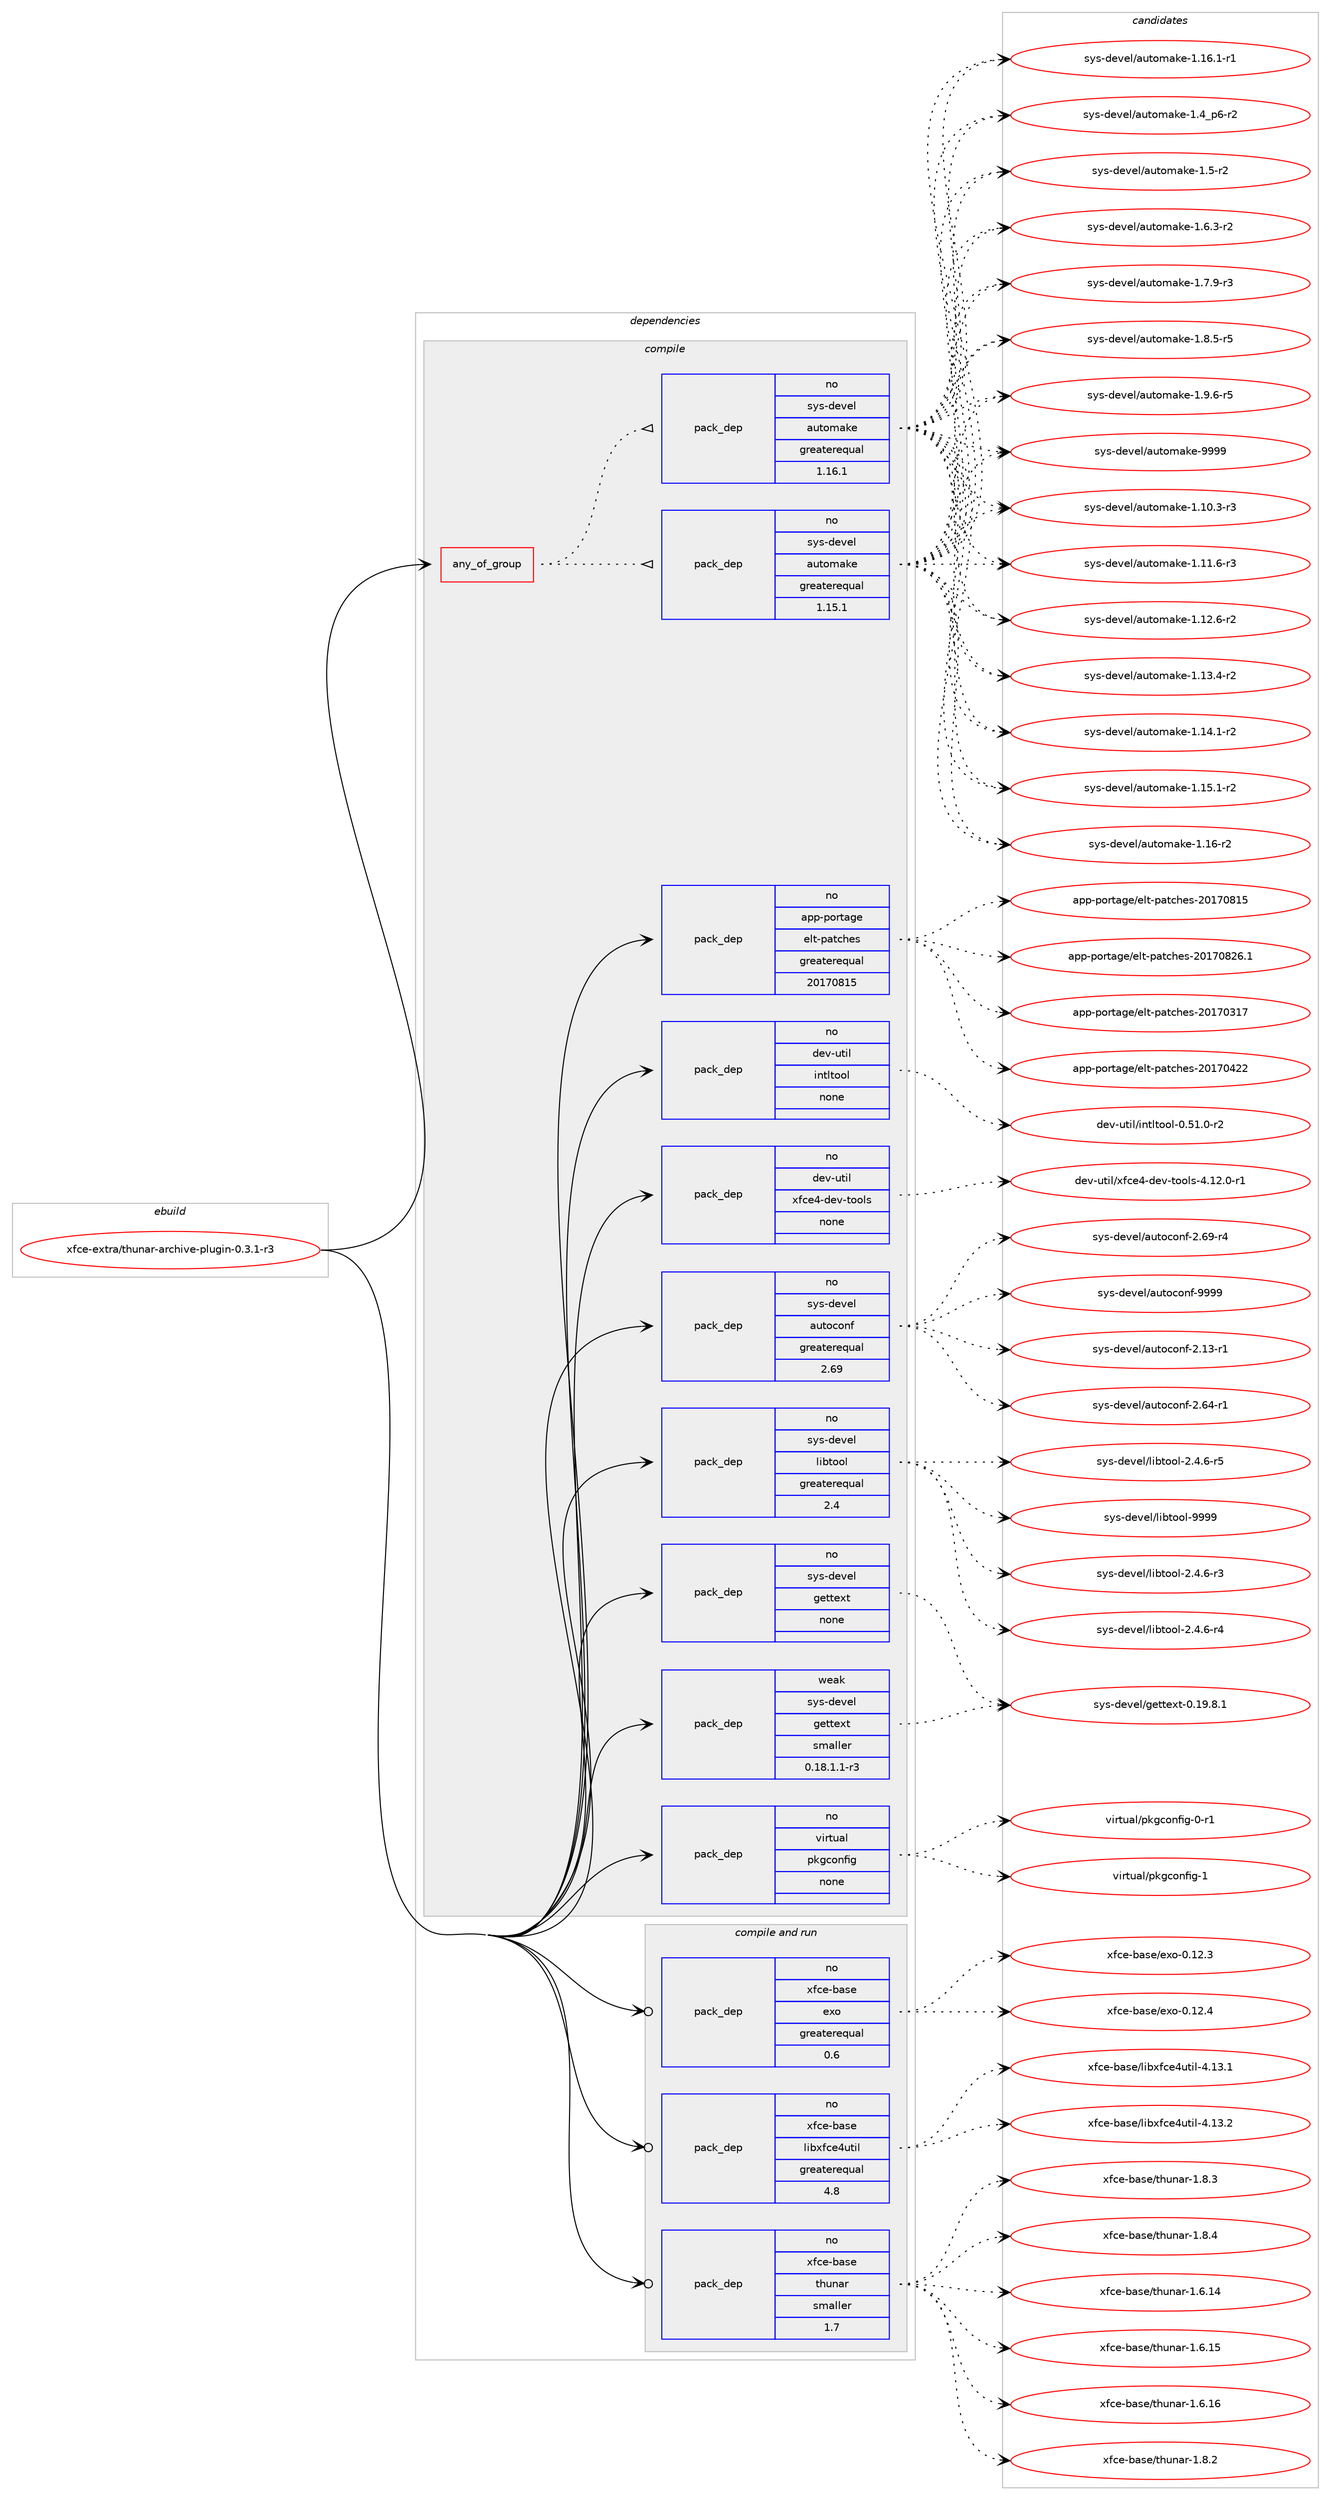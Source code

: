 digraph prolog {

# *************
# Graph options
# *************

newrank=true;
concentrate=true;
compound=true;
graph [rankdir=LR,fontname=Helvetica,fontsize=10,ranksep=1.5];#, ranksep=2.5, nodesep=0.2];
edge  [arrowhead=vee];
node  [fontname=Helvetica,fontsize=10];

# **********
# The ebuild
# **********

subgraph cluster_leftcol {
color=gray;
rank=same;
label=<<i>ebuild</i>>;
id [label="xfce-extra/thunar-archive-plugin-0.3.1-r3", color=red, width=4, href="../xfce-extra/thunar-archive-plugin-0.3.1-r3.svg"];
}

# ****************
# The dependencies
# ****************

subgraph cluster_midcol {
color=gray;
label=<<i>dependencies</i>>;
subgraph cluster_compile {
fillcolor="#eeeeee";
style=filled;
label=<<i>compile</i>>;
subgraph any28914 {
dependency1773193 [label=<<TABLE BORDER="0" CELLBORDER="1" CELLSPACING="0" CELLPADDING="4"><TR><TD CELLPADDING="10">any_of_group</TD></TR></TABLE>>, shape=none, color=red];subgraph pack1275386 {
dependency1773194 [label=<<TABLE BORDER="0" CELLBORDER="1" CELLSPACING="0" CELLPADDING="4" WIDTH="220"><TR><TD ROWSPAN="6" CELLPADDING="30">pack_dep</TD></TR><TR><TD WIDTH="110">no</TD></TR><TR><TD>sys-devel</TD></TR><TR><TD>automake</TD></TR><TR><TD>greaterequal</TD></TR><TR><TD>1.16.1</TD></TR></TABLE>>, shape=none, color=blue];
}
dependency1773193:e -> dependency1773194:w [weight=20,style="dotted",arrowhead="oinv"];
subgraph pack1275387 {
dependency1773195 [label=<<TABLE BORDER="0" CELLBORDER="1" CELLSPACING="0" CELLPADDING="4" WIDTH="220"><TR><TD ROWSPAN="6" CELLPADDING="30">pack_dep</TD></TR><TR><TD WIDTH="110">no</TD></TR><TR><TD>sys-devel</TD></TR><TR><TD>automake</TD></TR><TR><TD>greaterequal</TD></TR><TR><TD>1.15.1</TD></TR></TABLE>>, shape=none, color=blue];
}
dependency1773193:e -> dependency1773195:w [weight=20,style="dotted",arrowhead="oinv"];
}
id:e -> dependency1773193:w [weight=20,style="solid",arrowhead="vee"];
subgraph pack1275388 {
dependency1773196 [label=<<TABLE BORDER="0" CELLBORDER="1" CELLSPACING="0" CELLPADDING="4" WIDTH="220"><TR><TD ROWSPAN="6" CELLPADDING="30">pack_dep</TD></TR><TR><TD WIDTH="110">no</TD></TR><TR><TD>app-portage</TD></TR><TR><TD>elt-patches</TD></TR><TR><TD>greaterequal</TD></TR><TR><TD>20170815</TD></TR></TABLE>>, shape=none, color=blue];
}
id:e -> dependency1773196:w [weight=20,style="solid",arrowhead="vee"];
subgraph pack1275389 {
dependency1773197 [label=<<TABLE BORDER="0" CELLBORDER="1" CELLSPACING="0" CELLPADDING="4" WIDTH="220"><TR><TD ROWSPAN="6" CELLPADDING="30">pack_dep</TD></TR><TR><TD WIDTH="110">no</TD></TR><TR><TD>dev-util</TD></TR><TR><TD>intltool</TD></TR><TR><TD>none</TD></TR><TR><TD></TD></TR></TABLE>>, shape=none, color=blue];
}
id:e -> dependency1773197:w [weight=20,style="solid",arrowhead="vee"];
subgraph pack1275390 {
dependency1773198 [label=<<TABLE BORDER="0" CELLBORDER="1" CELLSPACING="0" CELLPADDING="4" WIDTH="220"><TR><TD ROWSPAN="6" CELLPADDING="30">pack_dep</TD></TR><TR><TD WIDTH="110">no</TD></TR><TR><TD>dev-util</TD></TR><TR><TD>xfce4-dev-tools</TD></TR><TR><TD>none</TD></TR><TR><TD></TD></TR></TABLE>>, shape=none, color=blue];
}
id:e -> dependency1773198:w [weight=20,style="solid",arrowhead="vee"];
subgraph pack1275391 {
dependency1773199 [label=<<TABLE BORDER="0" CELLBORDER="1" CELLSPACING="0" CELLPADDING="4" WIDTH="220"><TR><TD ROWSPAN="6" CELLPADDING="30">pack_dep</TD></TR><TR><TD WIDTH="110">no</TD></TR><TR><TD>sys-devel</TD></TR><TR><TD>autoconf</TD></TR><TR><TD>greaterequal</TD></TR><TR><TD>2.69</TD></TR></TABLE>>, shape=none, color=blue];
}
id:e -> dependency1773199:w [weight=20,style="solid",arrowhead="vee"];
subgraph pack1275392 {
dependency1773200 [label=<<TABLE BORDER="0" CELLBORDER="1" CELLSPACING="0" CELLPADDING="4" WIDTH="220"><TR><TD ROWSPAN="6" CELLPADDING="30">pack_dep</TD></TR><TR><TD WIDTH="110">no</TD></TR><TR><TD>sys-devel</TD></TR><TR><TD>gettext</TD></TR><TR><TD>none</TD></TR><TR><TD></TD></TR></TABLE>>, shape=none, color=blue];
}
id:e -> dependency1773200:w [weight=20,style="solid",arrowhead="vee"];
subgraph pack1275393 {
dependency1773201 [label=<<TABLE BORDER="0" CELLBORDER="1" CELLSPACING="0" CELLPADDING="4" WIDTH="220"><TR><TD ROWSPAN="6" CELLPADDING="30">pack_dep</TD></TR><TR><TD WIDTH="110">no</TD></TR><TR><TD>sys-devel</TD></TR><TR><TD>libtool</TD></TR><TR><TD>greaterequal</TD></TR><TR><TD>2.4</TD></TR></TABLE>>, shape=none, color=blue];
}
id:e -> dependency1773201:w [weight=20,style="solid",arrowhead="vee"];
subgraph pack1275394 {
dependency1773202 [label=<<TABLE BORDER="0" CELLBORDER="1" CELLSPACING="0" CELLPADDING="4" WIDTH="220"><TR><TD ROWSPAN="6" CELLPADDING="30">pack_dep</TD></TR><TR><TD WIDTH="110">no</TD></TR><TR><TD>virtual</TD></TR><TR><TD>pkgconfig</TD></TR><TR><TD>none</TD></TR><TR><TD></TD></TR></TABLE>>, shape=none, color=blue];
}
id:e -> dependency1773202:w [weight=20,style="solid",arrowhead="vee"];
subgraph pack1275395 {
dependency1773203 [label=<<TABLE BORDER="0" CELLBORDER="1" CELLSPACING="0" CELLPADDING="4" WIDTH="220"><TR><TD ROWSPAN="6" CELLPADDING="30">pack_dep</TD></TR><TR><TD WIDTH="110">weak</TD></TR><TR><TD>sys-devel</TD></TR><TR><TD>gettext</TD></TR><TR><TD>smaller</TD></TR><TR><TD>0.18.1.1-r3</TD></TR></TABLE>>, shape=none, color=blue];
}
id:e -> dependency1773203:w [weight=20,style="solid",arrowhead="vee"];
}
subgraph cluster_compileandrun {
fillcolor="#eeeeee";
style=filled;
label=<<i>compile and run</i>>;
subgraph pack1275396 {
dependency1773204 [label=<<TABLE BORDER="0" CELLBORDER="1" CELLSPACING="0" CELLPADDING="4" WIDTH="220"><TR><TD ROWSPAN="6" CELLPADDING="30">pack_dep</TD></TR><TR><TD WIDTH="110">no</TD></TR><TR><TD>xfce-base</TD></TR><TR><TD>exo</TD></TR><TR><TD>greaterequal</TD></TR><TR><TD>0.6</TD></TR></TABLE>>, shape=none, color=blue];
}
id:e -> dependency1773204:w [weight=20,style="solid",arrowhead="odotvee"];
subgraph pack1275397 {
dependency1773205 [label=<<TABLE BORDER="0" CELLBORDER="1" CELLSPACING="0" CELLPADDING="4" WIDTH="220"><TR><TD ROWSPAN="6" CELLPADDING="30">pack_dep</TD></TR><TR><TD WIDTH="110">no</TD></TR><TR><TD>xfce-base</TD></TR><TR><TD>libxfce4util</TD></TR><TR><TD>greaterequal</TD></TR><TR><TD>4.8</TD></TR></TABLE>>, shape=none, color=blue];
}
id:e -> dependency1773205:w [weight=20,style="solid",arrowhead="odotvee"];
subgraph pack1275398 {
dependency1773206 [label=<<TABLE BORDER="0" CELLBORDER="1" CELLSPACING="0" CELLPADDING="4" WIDTH="220"><TR><TD ROWSPAN="6" CELLPADDING="30">pack_dep</TD></TR><TR><TD WIDTH="110">no</TD></TR><TR><TD>xfce-base</TD></TR><TR><TD>thunar</TD></TR><TR><TD>smaller</TD></TR><TR><TD>1.7</TD></TR></TABLE>>, shape=none, color=blue];
}
id:e -> dependency1773206:w [weight=20,style="solid",arrowhead="odotvee"];
}
subgraph cluster_run {
fillcolor="#eeeeee";
style=filled;
label=<<i>run</i>>;
}
}

# **************
# The candidates
# **************

subgraph cluster_choices {
rank=same;
color=gray;
label=<<i>candidates</i>>;

subgraph choice1275386 {
color=black;
nodesep=1;
choice11512111545100101118101108479711711611110997107101454946494846514511451 [label="sys-devel/automake-1.10.3-r3", color=red, width=4,href="../sys-devel/automake-1.10.3-r3.svg"];
choice11512111545100101118101108479711711611110997107101454946494946544511451 [label="sys-devel/automake-1.11.6-r3", color=red, width=4,href="../sys-devel/automake-1.11.6-r3.svg"];
choice11512111545100101118101108479711711611110997107101454946495046544511450 [label="sys-devel/automake-1.12.6-r2", color=red, width=4,href="../sys-devel/automake-1.12.6-r2.svg"];
choice11512111545100101118101108479711711611110997107101454946495146524511450 [label="sys-devel/automake-1.13.4-r2", color=red, width=4,href="../sys-devel/automake-1.13.4-r2.svg"];
choice11512111545100101118101108479711711611110997107101454946495246494511450 [label="sys-devel/automake-1.14.1-r2", color=red, width=4,href="../sys-devel/automake-1.14.1-r2.svg"];
choice11512111545100101118101108479711711611110997107101454946495346494511450 [label="sys-devel/automake-1.15.1-r2", color=red, width=4,href="../sys-devel/automake-1.15.1-r2.svg"];
choice1151211154510010111810110847971171161111099710710145494649544511450 [label="sys-devel/automake-1.16-r2", color=red, width=4,href="../sys-devel/automake-1.16-r2.svg"];
choice11512111545100101118101108479711711611110997107101454946495446494511449 [label="sys-devel/automake-1.16.1-r1", color=red, width=4,href="../sys-devel/automake-1.16.1-r1.svg"];
choice115121115451001011181011084797117116111109971071014549465295112544511450 [label="sys-devel/automake-1.4_p6-r2", color=red, width=4,href="../sys-devel/automake-1.4_p6-r2.svg"];
choice11512111545100101118101108479711711611110997107101454946534511450 [label="sys-devel/automake-1.5-r2", color=red, width=4,href="../sys-devel/automake-1.5-r2.svg"];
choice115121115451001011181011084797117116111109971071014549465446514511450 [label="sys-devel/automake-1.6.3-r2", color=red, width=4,href="../sys-devel/automake-1.6.3-r2.svg"];
choice115121115451001011181011084797117116111109971071014549465546574511451 [label="sys-devel/automake-1.7.9-r3", color=red, width=4,href="../sys-devel/automake-1.7.9-r3.svg"];
choice115121115451001011181011084797117116111109971071014549465646534511453 [label="sys-devel/automake-1.8.5-r5", color=red, width=4,href="../sys-devel/automake-1.8.5-r5.svg"];
choice115121115451001011181011084797117116111109971071014549465746544511453 [label="sys-devel/automake-1.9.6-r5", color=red, width=4,href="../sys-devel/automake-1.9.6-r5.svg"];
choice115121115451001011181011084797117116111109971071014557575757 [label="sys-devel/automake-9999", color=red, width=4,href="../sys-devel/automake-9999.svg"];
dependency1773194:e -> choice11512111545100101118101108479711711611110997107101454946494846514511451:w [style=dotted,weight="100"];
dependency1773194:e -> choice11512111545100101118101108479711711611110997107101454946494946544511451:w [style=dotted,weight="100"];
dependency1773194:e -> choice11512111545100101118101108479711711611110997107101454946495046544511450:w [style=dotted,weight="100"];
dependency1773194:e -> choice11512111545100101118101108479711711611110997107101454946495146524511450:w [style=dotted,weight="100"];
dependency1773194:e -> choice11512111545100101118101108479711711611110997107101454946495246494511450:w [style=dotted,weight="100"];
dependency1773194:e -> choice11512111545100101118101108479711711611110997107101454946495346494511450:w [style=dotted,weight="100"];
dependency1773194:e -> choice1151211154510010111810110847971171161111099710710145494649544511450:w [style=dotted,weight="100"];
dependency1773194:e -> choice11512111545100101118101108479711711611110997107101454946495446494511449:w [style=dotted,weight="100"];
dependency1773194:e -> choice115121115451001011181011084797117116111109971071014549465295112544511450:w [style=dotted,weight="100"];
dependency1773194:e -> choice11512111545100101118101108479711711611110997107101454946534511450:w [style=dotted,weight="100"];
dependency1773194:e -> choice115121115451001011181011084797117116111109971071014549465446514511450:w [style=dotted,weight="100"];
dependency1773194:e -> choice115121115451001011181011084797117116111109971071014549465546574511451:w [style=dotted,weight="100"];
dependency1773194:e -> choice115121115451001011181011084797117116111109971071014549465646534511453:w [style=dotted,weight="100"];
dependency1773194:e -> choice115121115451001011181011084797117116111109971071014549465746544511453:w [style=dotted,weight="100"];
dependency1773194:e -> choice115121115451001011181011084797117116111109971071014557575757:w [style=dotted,weight="100"];
}
subgraph choice1275387 {
color=black;
nodesep=1;
choice11512111545100101118101108479711711611110997107101454946494846514511451 [label="sys-devel/automake-1.10.3-r3", color=red, width=4,href="../sys-devel/automake-1.10.3-r3.svg"];
choice11512111545100101118101108479711711611110997107101454946494946544511451 [label="sys-devel/automake-1.11.6-r3", color=red, width=4,href="../sys-devel/automake-1.11.6-r3.svg"];
choice11512111545100101118101108479711711611110997107101454946495046544511450 [label="sys-devel/automake-1.12.6-r2", color=red, width=4,href="../sys-devel/automake-1.12.6-r2.svg"];
choice11512111545100101118101108479711711611110997107101454946495146524511450 [label="sys-devel/automake-1.13.4-r2", color=red, width=4,href="../sys-devel/automake-1.13.4-r2.svg"];
choice11512111545100101118101108479711711611110997107101454946495246494511450 [label="sys-devel/automake-1.14.1-r2", color=red, width=4,href="../sys-devel/automake-1.14.1-r2.svg"];
choice11512111545100101118101108479711711611110997107101454946495346494511450 [label="sys-devel/automake-1.15.1-r2", color=red, width=4,href="../sys-devel/automake-1.15.1-r2.svg"];
choice1151211154510010111810110847971171161111099710710145494649544511450 [label="sys-devel/automake-1.16-r2", color=red, width=4,href="../sys-devel/automake-1.16-r2.svg"];
choice11512111545100101118101108479711711611110997107101454946495446494511449 [label="sys-devel/automake-1.16.1-r1", color=red, width=4,href="../sys-devel/automake-1.16.1-r1.svg"];
choice115121115451001011181011084797117116111109971071014549465295112544511450 [label="sys-devel/automake-1.4_p6-r2", color=red, width=4,href="../sys-devel/automake-1.4_p6-r2.svg"];
choice11512111545100101118101108479711711611110997107101454946534511450 [label="sys-devel/automake-1.5-r2", color=red, width=4,href="../sys-devel/automake-1.5-r2.svg"];
choice115121115451001011181011084797117116111109971071014549465446514511450 [label="sys-devel/automake-1.6.3-r2", color=red, width=4,href="../sys-devel/automake-1.6.3-r2.svg"];
choice115121115451001011181011084797117116111109971071014549465546574511451 [label="sys-devel/automake-1.7.9-r3", color=red, width=4,href="../sys-devel/automake-1.7.9-r3.svg"];
choice115121115451001011181011084797117116111109971071014549465646534511453 [label="sys-devel/automake-1.8.5-r5", color=red, width=4,href="../sys-devel/automake-1.8.5-r5.svg"];
choice115121115451001011181011084797117116111109971071014549465746544511453 [label="sys-devel/automake-1.9.6-r5", color=red, width=4,href="../sys-devel/automake-1.9.6-r5.svg"];
choice115121115451001011181011084797117116111109971071014557575757 [label="sys-devel/automake-9999", color=red, width=4,href="../sys-devel/automake-9999.svg"];
dependency1773195:e -> choice11512111545100101118101108479711711611110997107101454946494846514511451:w [style=dotted,weight="100"];
dependency1773195:e -> choice11512111545100101118101108479711711611110997107101454946494946544511451:w [style=dotted,weight="100"];
dependency1773195:e -> choice11512111545100101118101108479711711611110997107101454946495046544511450:w [style=dotted,weight="100"];
dependency1773195:e -> choice11512111545100101118101108479711711611110997107101454946495146524511450:w [style=dotted,weight="100"];
dependency1773195:e -> choice11512111545100101118101108479711711611110997107101454946495246494511450:w [style=dotted,weight="100"];
dependency1773195:e -> choice11512111545100101118101108479711711611110997107101454946495346494511450:w [style=dotted,weight="100"];
dependency1773195:e -> choice1151211154510010111810110847971171161111099710710145494649544511450:w [style=dotted,weight="100"];
dependency1773195:e -> choice11512111545100101118101108479711711611110997107101454946495446494511449:w [style=dotted,weight="100"];
dependency1773195:e -> choice115121115451001011181011084797117116111109971071014549465295112544511450:w [style=dotted,weight="100"];
dependency1773195:e -> choice11512111545100101118101108479711711611110997107101454946534511450:w [style=dotted,weight="100"];
dependency1773195:e -> choice115121115451001011181011084797117116111109971071014549465446514511450:w [style=dotted,weight="100"];
dependency1773195:e -> choice115121115451001011181011084797117116111109971071014549465546574511451:w [style=dotted,weight="100"];
dependency1773195:e -> choice115121115451001011181011084797117116111109971071014549465646534511453:w [style=dotted,weight="100"];
dependency1773195:e -> choice115121115451001011181011084797117116111109971071014549465746544511453:w [style=dotted,weight="100"];
dependency1773195:e -> choice115121115451001011181011084797117116111109971071014557575757:w [style=dotted,weight="100"];
}
subgraph choice1275388 {
color=black;
nodesep=1;
choice97112112451121111141169710310147101108116451129711699104101115455048495548514955 [label="app-portage/elt-patches-20170317", color=red, width=4,href="../app-portage/elt-patches-20170317.svg"];
choice97112112451121111141169710310147101108116451129711699104101115455048495548525050 [label="app-portage/elt-patches-20170422", color=red, width=4,href="../app-portage/elt-patches-20170422.svg"];
choice97112112451121111141169710310147101108116451129711699104101115455048495548564953 [label="app-portage/elt-patches-20170815", color=red, width=4,href="../app-portage/elt-patches-20170815.svg"];
choice971121124511211111411697103101471011081164511297116991041011154550484955485650544649 [label="app-portage/elt-patches-20170826.1", color=red, width=4,href="../app-portage/elt-patches-20170826.1.svg"];
dependency1773196:e -> choice97112112451121111141169710310147101108116451129711699104101115455048495548514955:w [style=dotted,weight="100"];
dependency1773196:e -> choice97112112451121111141169710310147101108116451129711699104101115455048495548525050:w [style=dotted,weight="100"];
dependency1773196:e -> choice97112112451121111141169710310147101108116451129711699104101115455048495548564953:w [style=dotted,weight="100"];
dependency1773196:e -> choice971121124511211111411697103101471011081164511297116991041011154550484955485650544649:w [style=dotted,weight="100"];
}
subgraph choice1275389 {
color=black;
nodesep=1;
choice1001011184511711610510847105110116108116111111108454846534946484511450 [label="dev-util/intltool-0.51.0-r2", color=red, width=4,href="../dev-util/intltool-0.51.0-r2.svg"];
dependency1773197:e -> choice1001011184511711610510847105110116108116111111108454846534946484511450:w [style=dotted,weight="100"];
}
subgraph choice1275390 {
color=black;
nodesep=1;
choice100101118451171161051084712010299101524510010111845116111111108115455246495046484511449 [label="dev-util/xfce4-dev-tools-4.12.0-r1", color=red, width=4,href="../dev-util/xfce4-dev-tools-4.12.0-r1.svg"];
dependency1773198:e -> choice100101118451171161051084712010299101524510010111845116111111108115455246495046484511449:w [style=dotted,weight="100"];
}
subgraph choice1275391 {
color=black;
nodesep=1;
choice1151211154510010111810110847971171161119911111010245504649514511449 [label="sys-devel/autoconf-2.13-r1", color=red, width=4,href="../sys-devel/autoconf-2.13-r1.svg"];
choice1151211154510010111810110847971171161119911111010245504654524511449 [label="sys-devel/autoconf-2.64-r1", color=red, width=4,href="../sys-devel/autoconf-2.64-r1.svg"];
choice1151211154510010111810110847971171161119911111010245504654574511452 [label="sys-devel/autoconf-2.69-r4", color=red, width=4,href="../sys-devel/autoconf-2.69-r4.svg"];
choice115121115451001011181011084797117116111991111101024557575757 [label="sys-devel/autoconf-9999", color=red, width=4,href="../sys-devel/autoconf-9999.svg"];
dependency1773199:e -> choice1151211154510010111810110847971171161119911111010245504649514511449:w [style=dotted,weight="100"];
dependency1773199:e -> choice1151211154510010111810110847971171161119911111010245504654524511449:w [style=dotted,weight="100"];
dependency1773199:e -> choice1151211154510010111810110847971171161119911111010245504654574511452:w [style=dotted,weight="100"];
dependency1773199:e -> choice115121115451001011181011084797117116111991111101024557575757:w [style=dotted,weight="100"];
}
subgraph choice1275392 {
color=black;
nodesep=1;
choice1151211154510010111810110847103101116116101120116454846495746564649 [label="sys-devel/gettext-0.19.8.1", color=red, width=4,href="../sys-devel/gettext-0.19.8.1.svg"];
dependency1773200:e -> choice1151211154510010111810110847103101116116101120116454846495746564649:w [style=dotted,weight="100"];
}
subgraph choice1275393 {
color=black;
nodesep=1;
choice1151211154510010111810110847108105981161111111084550465246544511451 [label="sys-devel/libtool-2.4.6-r3", color=red, width=4,href="../sys-devel/libtool-2.4.6-r3.svg"];
choice1151211154510010111810110847108105981161111111084550465246544511452 [label="sys-devel/libtool-2.4.6-r4", color=red, width=4,href="../sys-devel/libtool-2.4.6-r4.svg"];
choice1151211154510010111810110847108105981161111111084550465246544511453 [label="sys-devel/libtool-2.4.6-r5", color=red, width=4,href="../sys-devel/libtool-2.4.6-r5.svg"];
choice1151211154510010111810110847108105981161111111084557575757 [label="sys-devel/libtool-9999", color=red, width=4,href="../sys-devel/libtool-9999.svg"];
dependency1773201:e -> choice1151211154510010111810110847108105981161111111084550465246544511451:w [style=dotted,weight="100"];
dependency1773201:e -> choice1151211154510010111810110847108105981161111111084550465246544511452:w [style=dotted,weight="100"];
dependency1773201:e -> choice1151211154510010111810110847108105981161111111084550465246544511453:w [style=dotted,weight="100"];
dependency1773201:e -> choice1151211154510010111810110847108105981161111111084557575757:w [style=dotted,weight="100"];
}
subgraph choice1275394 {
color=black;
nodesep=1;
choice11810511411611797108471121071039911111010210510345484511449 [label="virtual/pkgconfig-0-r1", color=red, width=4,href="../virtual/pkgconfig-0-r1.svg"];
choice1181051141161179710847112107103991111101021051034549 [label="virtual/pkgconfig-1", color=red, width=4,href="../virtual/pkgconfig-1.svg"];
dependency1773202:e -> choice11810511411611797108471121071039911111010210510345484511449:w [style=dotted,weight="100"];
dependency1773202:e -> choice1181051141161179710847112107103991111101021051034549:w [style=dotted,weight="100"];
}
subgraph choice1275395 {
color=black;
nodesep=1;
choice1151211154510010111810110847103101116116101120116454846495746564649 [label="sys-devel/gettext-0.19.8.1", color=red, width=4,href="../sys-devel/gettext-0.19.8.1.svg"];
dependency1773203:e -> choice1151211154510010111810110847103101116116101120116454846495746564649:w [style=dotted,weight="100"];
}
subgraph choice1275396 {
color=black;
nodesep=1;
choice120102991014598971151014710112011145484649504651 [label="xfce-base/exo-0.12.3", color=red, width=4,href="../xfce-base/exo-0.12.3.svg"];
choice120102991014598971151014710112011145484649504652 [label="xfce-base/exo-0.12.4", color=red, width=4,href="../xfce-base/exo-0.12.4.svg"];
dependency1773204:e -> choice120102991014598971151014710112011145484649504651:w [style=dotted,weight="100"];
dependency1773204:e -> choice120102991014598971151014710112011145484649504652:w [style=dotted,weight="100"];
}
subgraph choice1275397 {
color=black;
nodesep=1;
choice120102991014598971151014710810598120102991015211711610510845524649514649 [label="xfce-base/libxfce4util-4.13.1", color=red, width=4,href="../xfce-base/libxfce4util-4.13.1.svg"];
choice120102991014598971151014710810598120102991015211711610510845524649514650 [label="xfce-base/libxfce4util-4.13.2", color=red, width=4,href="../xfce-base/libxfce4util-4.13.2.svg"];
dependency1773205:e -> choice120102991014598971151014710810598120102991015211711610510845524649514649:w [style=dotted,weight="100"];
dependency1773205:e -> choice120102991014598971151014710810598120102991015211711610510845524649514650:w [style=dotted,weight="100"];
}
subgraph choice1275398 {
color=black;
nodesep=1;
choice12010299101459897115101471161041171109711445494654464952 [label="xfce-base/thunar-1.6.14", color=red, width=4,href="../xfce-base/thunar-1.6.14.svg"];
choice12010299101459897115101471161041171109711445494654464953 [label="xfce-base/thunar-1.6.15", color=red, width=4,href="../xfce-base/thunar-1.6.15.svg"];
choice12010299101459897115101471161041171109711445494654464954 [label="xfce-base/thunar-1.6.16", color=red, width=4,href="../xfce-base/thunar-1.6.16.svg"];
choice120102991014598971151014711610411711097114454946564650 [label="xfce-base/thunar-1.8.2", color=red, width=4,href="../xfce-base/thunar-1.8.2.svg"];
choice120102991014598971151014711610411711097114454946564651 [label="xfce-base/thunar-1.8.3", color=red, width=4,href="../xfce-base/thunar-1.8.3.svg"];
choice120102991014598971151014711610411711097114454946564652 [label="xfce-base/thunar-1.8.4", color=red, width=4,href="../xfce-base/thunar-1.8.4.svg"];
dependency1773206:e -> choice12010299101459897115101471161041171109711445494654464952:w [style=dotted,weight="100"];
dependency1773206:e -> choice12010299101459897115101471161041171109711445494654464953:w [style=dotted,weight="100"];
dependency1773206:e -> choice12010299101459897115101471161041171109711445494654464954:w [style=dotted,weight="100"];
dependency1773206:e -> choice120102991014598971151014711610411711097114454946564650:w [style=dotted,weight="100"];
dependency1773206:e -> choice120102991014598971151014711610411711097114454946564651:w [style=dotted,weight="100"];
dependency1773206:e -> choice120102991014598971151014711610411711097114454946564652:w [style=dotted,weight="100"];
}
}

}
